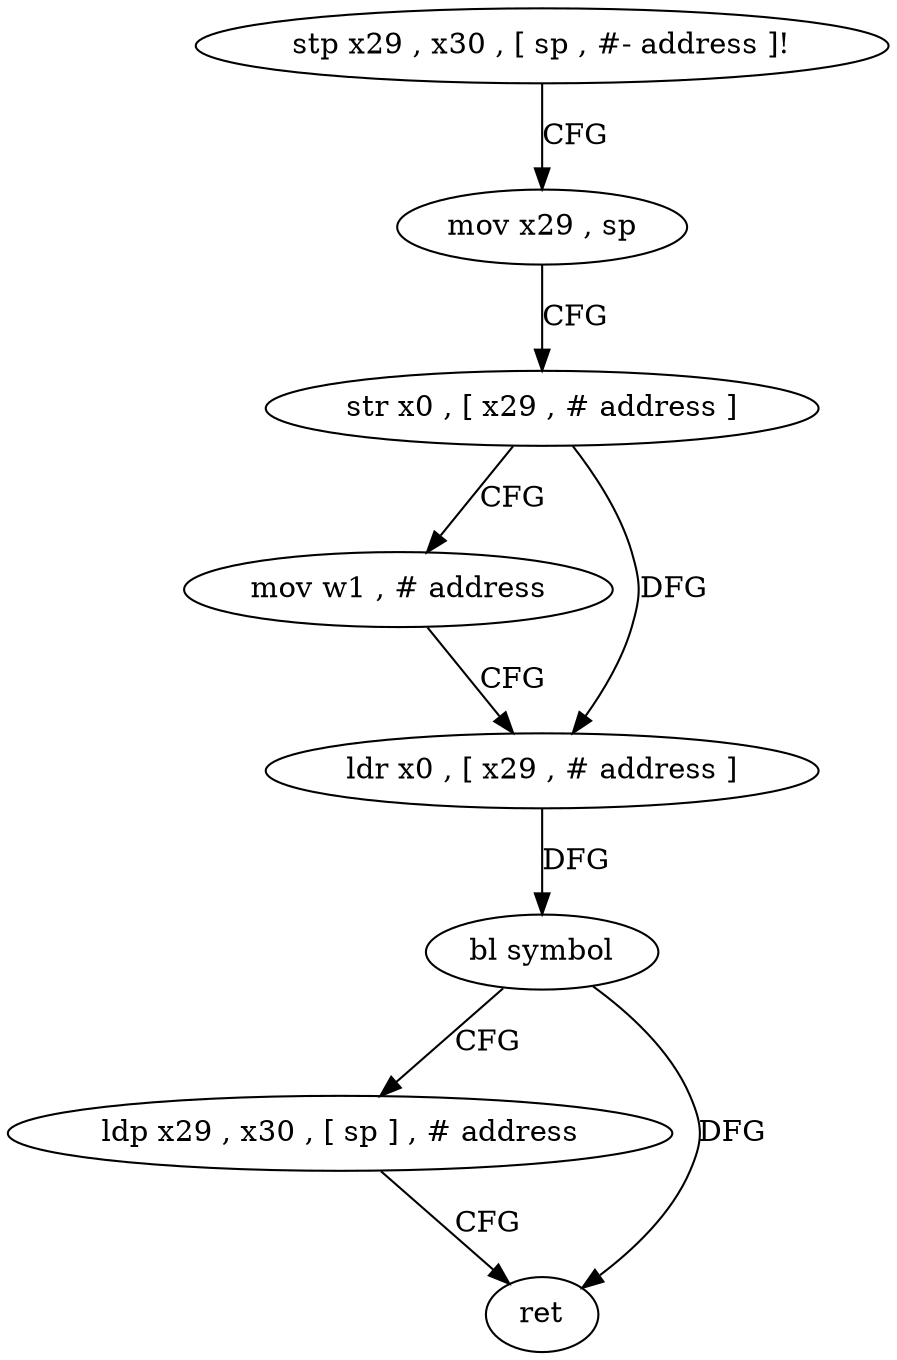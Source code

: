 digraph "func" {
"4381736" [label = "stp x29 , x30 , [ sp , #- address ]!" ]
"4381740" [label = "mov x29 , sp" ]
"4381744" [label = "str x0 , [ x29 , # address ]" ]
"4381748" [label = "mov w1 , # address" ]
"4381752" [label = "ldr x0 , [ x29 , # address ]" ]
"4381756" [label = "bl symbol" ]
"4381760" [label = "ldp x29 , x30 , [ sp ] , # address" ]
"4381764" [label = "ret" ]
"4381736" -> "4381740" [ label = "CFG" ]
"4381740" -> "4381744" [ label = "CFG" ]
"4381744" -> "4381748" [ label = "CFG" ]
"4381744" -> "4381752" [ label = "DFG" ]
"4381748" -> "4381752" [ label = "CFG" ]
"4381752" -> "4381756" [ label = "DFG" ]
"4381756" -> "4381760" [ label = "CFG" ]
"4381756" -> "4381764" [ label = "DFG" ]
"4381760" -> "4381764" [ label = "CFG" ]
}
